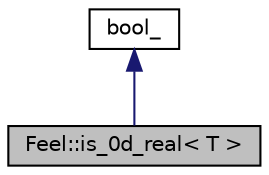 digraph "Feel::is_0d_real&lt; T &gt;"
{
 // LATEX_PDF_SIZE
  edge [fontname="Helvetica",fontsize="10",labelfontname="Helvetica",labelfontsize="10"];
  node [fontname="Helvetica",fontsize="10",shape=record];
  Node1 [label="Feel::is_0d_real\< T \>",height=0.2,width=0.4,color="black", fillcolor="grey75", style="filled", fontcolor="black",tooltip=" "];
  Node2 -> Node1 [dir="back",color="midnightblue",fontsize="10",style="solid",fontname="Helvetica"];
  Node2 [label="bool_",height=0.2,width=0.4,color="black", fillcolor="white", style="filled",URL="$classboost_1_1mpl_1_1bool__.html",tooltip=" "];
}
